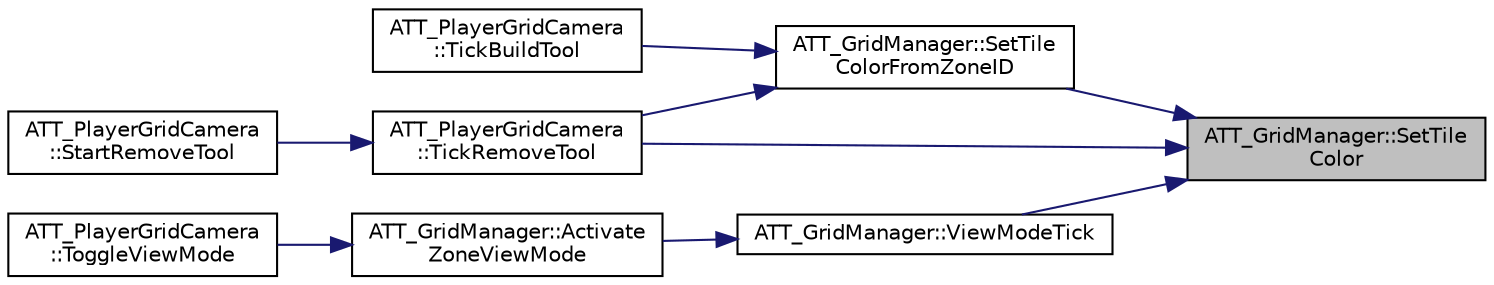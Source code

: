 digraph "ATT_GridManager::SetTileColor"
{
 // LATEX_PDF_SIZE
  edge [fontname="Helvetica",fontsize="10",labelfontname="Helvetica",labelfontsize="10"];
  node [fontname="Helvetica",fontsize="10",shape=record];
  rankdir="RL";
  Node43 [label="ATT_GridManager::SetTile\lColor",height=0.2,width=0.4,color="black", fillcolor="grey75", style="filled", fontcolor="black",tooltip="Tile Effect - Set the tile a certain color."];
  Node43 -> Node44 [dir="back",color="midnightblue",fontsize="10",style="solid",fontname="Helvetica"];
  Node44 [label="ATT_GridManager::SetTile\lColorFromZoneID",height=0.2,width=0.4,color="black", fillcolor="white", style="filled",URL="$class_a_t_t___grid_manager.html#acdaeb76af04a73d65ea6c249b3bace21",tooltip="Tile Effect - Set this array of tiles as Residential Zone."];
  Node44 -> Node45 [dir="back",color="midnightblue",fontsize="10",style="solid",fontname="Helvetica"];
  Node45 [label="ATT_PlayerGridCamera\l::TickBuildTool",height=0.2,width=0.4,color="black", fillcolor="white", style="filled",URL="$class_a_t_t___player_grid_camera.html#a67c2ba8b8b3f86ddddf25f3d11b70c8f",tooltip="Lerps the \"ghost block\" on tick to ensure a smooth movement."];
  Node44 -> Node46 [dir="back",color="midnightblue",fontsize="10",style="solid",fontname="Helvetica"];
  Node46 [label="ATT_PlayerGridCamera\l::TickRemoveTool",height=0.2,width=0.4,color="black", fillcolor="white", style="filled",URL="$class_a_t_t___player_grid_camera.html#a1d0784f96f603f5dae27ff61e329c527",tooltip="Used to refresh the zone selection."];
  Node46 -> Node47 [dir="back",color="midnightblue",fontsize="10",style="solid",fontname="Helvetica"];
  Node47 [label="ATT_PlayerGridCamera\l::StartRemoveTool",height=0.2,width=0.4,color="black", fillcolor="white", style="filled",URL="$class_a_t_t___player_grid_camera.html#aa5e54106a559060b452e8f39ac2b83c4",tooltip="Starts RemoveTool, will wait for the player to click a tile to call ConfirmRemoveToolStartTile()."];
  Node43 -> Node48 [dir="back",color="midnightblue",fontsize="10",style="solid",fontname="Helvetica"];
  Node48 [label="ATT_GridManager::ViewModeTick",height=0.2,width=0.4,color="black", fillcolor="white", style="filled",URL="$class_a_t_t___grid_manager.html#af9a2760978252820113e0c370b62f234",tooltip="Depending on the activated view mode, will fetch the zone's tile and apply an effect on them."];
  Node48 -> Node49 [dir="back",color="midnightblue",fontsize="10",style="solid",fontname="Helvetica"];
  Node49 [label="ATT_GridManager::Activate\lZoneViewMode",height=0.2,width=0.4,color="black", fillcolor="white", style="filled",URL="$class_a_t_t___grid_manager.html#a209c380bfc8c559954b0898bef309038",tooltip="Activates zone view modes, displays the zone a certain colour on the grid."];
  Node49 -> Node50 [dir="back",color="midnightblue",fontsize="10",style="solid",fontname="Helvetica"];
  Node50 [label="ATT_PlayerGridCamera\l::ToggleViewMode",height=0.2,width=0.4,color="black", fillcolor="white", style="filled",URL="$class_a_t_t___player_grid_camera.html#a4a5097bfe8542f4065317a50725d25a7",tooltip="Calls ActivateZoneViewMode in GridManager."];
  Node43 -> Node46 [dir="back",color="midnightblue",fontsize="10",style="solid",fontname="Helvetica"];
}
